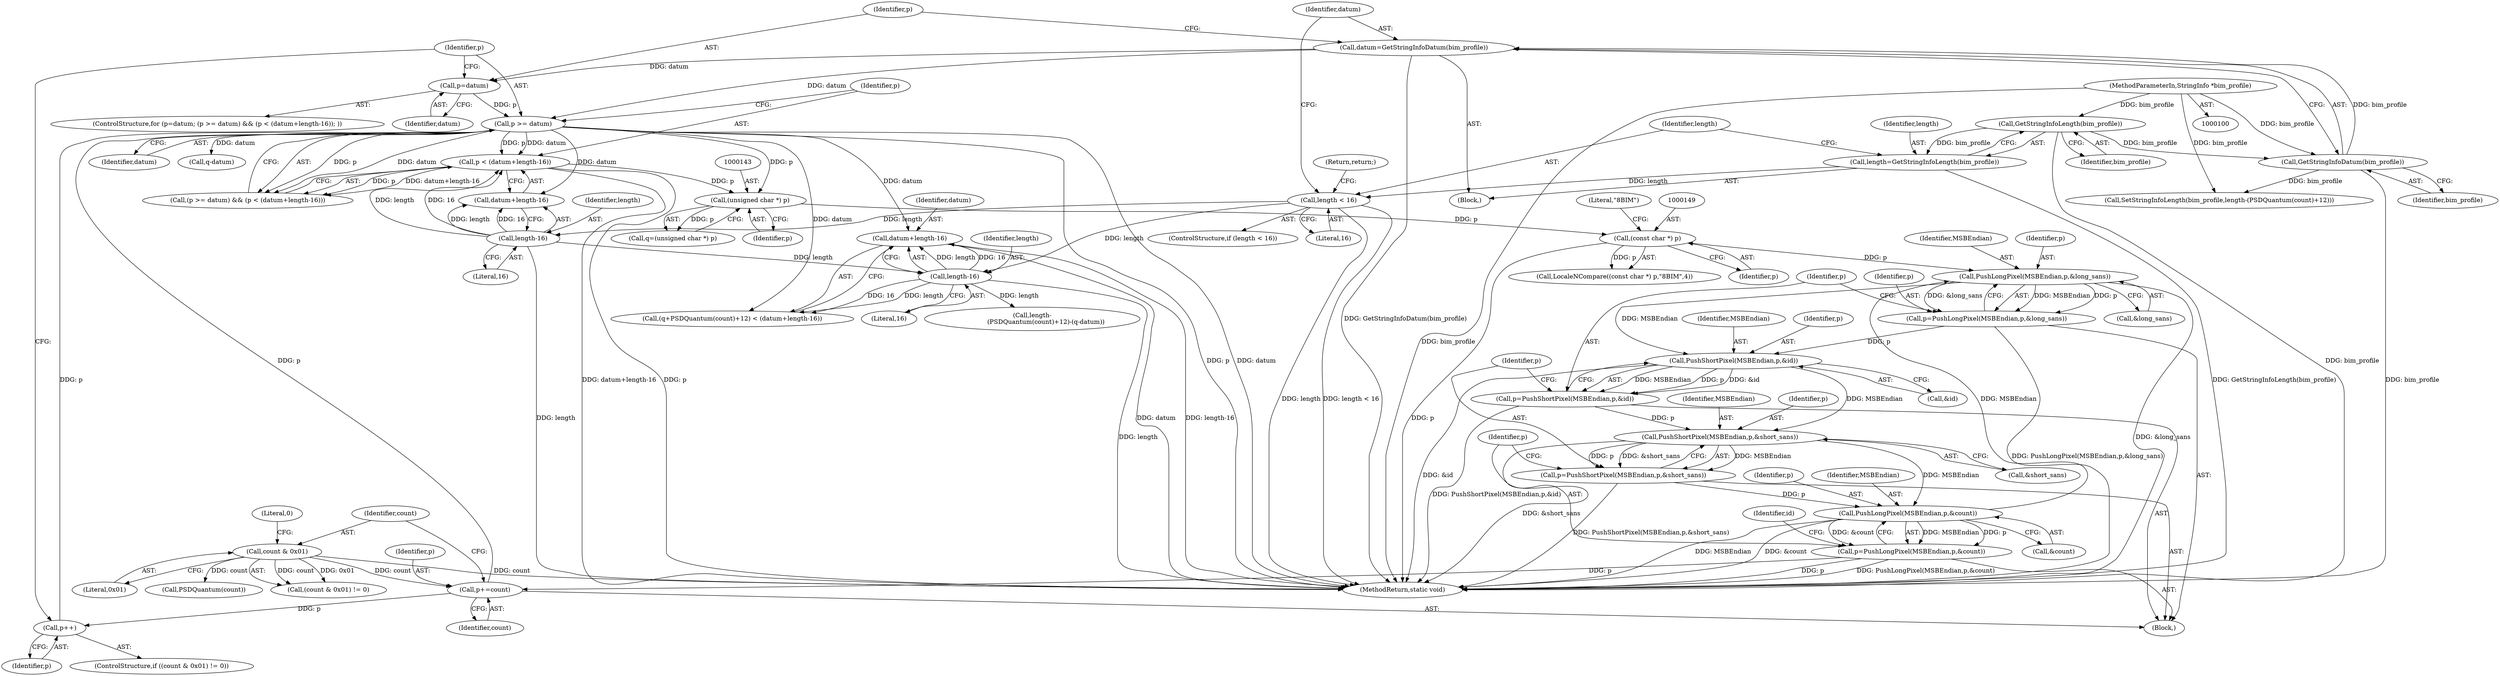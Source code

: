 digraph "0_ImageMagick_53c1dcd34bed85181b901bfce1a2322f85a59472@pointer" {
"1000196" [label="(Call,datum+length-16)"];
"1000128" [label="(Call,p >= datum)"];
"1000124" [label="(Call,p=datum)"];
"1000119" [label="(Call,datum=GetStringInfoDatum(bim_profile))"];
"1000121" [label="(Call,GetStringInfoDatum(bim_profile))"];
"1000112" [label="(Call,GetStringInfoLength(bim_profile))"];
"1000101" [label="(MethodParameterIn,StringInfo *bim_profile)"];
"1000231" [label="(Call,p+=count)"];
"1000236" [label="(Call,count & 0x01)"];
"1000176" [label="(Call,p=PushLongPixel(MSBEndian,p,&count))"];
"1000178" [label="(Call,PushLongPixel(MSBEndian,p,&count))"];
"1000171" [label="(Call,PushShortPixel(MSBEndian,p,&short_sans))"];
"1000164" [label="(Call,PushShortPixel(MSBEndian,p,&id))"];
"1000157" [label="(Call,PushLongPixel(MSBEndian,p,&long_sans))"];
"1000148" [label="(Call,(const char *) p)"];
"1000142" [label="(Call,(unsigned char *) p)"];
"1000131" [label="(Call,p < (datum+length-16))"];
"1000135" [label="(Call,length-16)"];
"1000115" [label="(Call,length < 16)"];
"1000110" [label="(Call,length=GetStringInfoLength(bim_profile))"];
"1000155" [label="(Call,p=PushLongPixel(MSBEndian,p,&long_sans))"];
"1000162" [label="(Call,p=PushShortPixel(MSBEndian,p,&id))"];
"1000169" [label="(Call,p=PushShortPixel(MSBEndian,p,&short_sans))"];
"1000240" [label="(Call,p++)"];
"1000198" [label="(Call,length-16)"];
"1000171" [label="(Call,PushShortPixel(MSBEndian,p,&short_sans))"];
"1000241" [label="(Identifier,p)"];
"1000126" [label="(Identifier,datum)"];
"1000167" [label="(Call,&id)"];
"1000131" [label="(Call,p < (datum+length-16))"];
"1000185" [label="(Identifier,id)"];
"1000236" [label="(Call,count & 0x01)"];
"1000239" [label="(Literal,0)"];
"1000166" [label="(Identifier,p)"];
"1000181" [label="(Call,&count)"];
"1000123" [label="(ControlStructure,for (p=datum; (p >= datum) && (p < (datum+length-16)); ))"];
"1000144" [label="(Identifier,p)"];
"1000159" [label="(Identifier,p)"];
"1000240" [label="(Call,p++)"];
"1000176" [label="(Call,p=PushLongPixel(MSBEndian,p,&count))"];
"1000158" [label="(Identifier,MSBEndian)"];
"1000234" [label="(ControlStructure,if ((count & 0x01) != 0))"];
"1000189" [label="(Call,(q+PSDQuantum(count)+12) < (datum+length-16))"];
"1000233" [label="(Identifier,count)"];
"1000238" [label="(Literal,0x01)"];
"1000138" [label="(Block,)"];
"1000156" [label="(Identifier,p)"];
"1000180" [label="(Identifier,p)"];
"1000200" [label="(Literal,16)"];
"1000122" [label="(Identifier,bim_profile)"];
"1000242" [label="(MethodReturn,static void)"];
"1000119" [label="(Call,datum=GetStringInfoDatum(bim_profile))"];
"1000237" [label="(Identifier,count)"];
"1000125" [label="(Identifier,p)"];
"1000177" [label="(Identifier,p)"];
"1000121" [label="(Call,GetStringInfoDatum(bim_profile))"];
"1000111" [label="(Identifier,length)"];
"1000118" [label="(Return,return;)"];
"1000169" [label="(Call,p=PushShortPixel(MSBEndian,p,&short_sans))"];
"1000178" [label="(Call,PushLongPixel(MSBEndian,p,&count))"];
"1000142" [label="(Call,(unsigned char *) p)"];
"1000150" [label="(Identifier,p)"];
"1000148" [label="(Call,(const char *) p)"];
"1000135" [label="(Call,length-16)"];
"1000112" [label="(Call,GetStringInfoLength(bim_profile))"];
"1000127" [label="(Call,(p >= datum) && (p < (datum+length-16)))"];
"1000199" [label="(Identifier,length)"];
"1000174" [label="(Call,&short_sans)"];
"1000170" [label="(Identifier,p)"];
"1000232" [label="(Identifier,p)"];
"1000110" [label="(Call,length=GetStringInfoLength(bim_profile))"];
"1000163" [label="(Identifier,p)"];
"1000128" [label="(Call,p >= datum)"];
"1000179" [label="(Identifier,MSBEndian)"];
"1000113" [label="(Identifier,bim_profile)"];
"1000173" [label="(Identifier,p)"];
"1000114" [label="(ControlStructure,if (length < 16))"];
"1000193" [label="(Call,PSDQuantum(count))"];
"1000157" [label="(Call,PushLongPixel(MSBEndian,p,&long_sans))"];
"1000129" [label="(Identifier,p)"];
"1000101" [label="(MethodParameterIn,StringInfo *bim_profile)"];
"1000120" [label="(Identifier,datum)"];
"1000231" [label="(Call,p+=count)"];
"1000212" [label="(Call,length-\n              (PSDQuantum(count)+12)-(q-datum))"];
"1000235" [label="(Call,(count & 0x01) != 0)"];
"1000196" [label="(Call,datum+length-16)"];
"1000130" [label="(Identifier,datum)"];
"1000140" [label="(Call,q=(unsigned char *) p)"];
"1000198" [label="(Call,length-16)"];
"1000219" [label="(Call,q-datum)"];
"1000155" [label="(Call,p=PushLongPixel(MSBEndian,p,&long_sans))"];
"1000172" [label="(Identifier,MSBEndian)"];
"1000165" [label="(Identifier,MSBEndian)"];
"1000162" [label="(Call,p=PushShortPixel(MSBEndian,p,&id))"];
"1000197" [label="(Identifier,datum)"];
"1000222" [label="(Call,SetStringInfoLength(bim_profile,length-(PSDQuantum(count)+12)))"];
"1000124" [label="(Call,p=datum)"];
"1000136" [label="(Identifier,length)"];
"1000164" [label="(Call,PushShortPixel(MSBEndian,p,&id))"];
"1000147" [label="(Call,LocaleNCompare((const char *) p,\"8BIM\",4))"];
"1000137" [label="(Literal,16)"];
"1000132" [label="(Identifier,p)"];
"1000115" [label="(Call,length < 16)"];
"1000102" [label="(Block,)"];
"1000116" [label="(Identifier,length)"];
"1000133" [label="(Call,datum+length-16)"];
"1000117" [label="(Literal,16)"];
"1000160" [label="(Call,&long_sans)"];
"1000151" [label="(Literal,\"8BIM\")"];
"1000196" -> "1000189"  [label="AST: "];
"1000196" -> "1000198"  [label="CFG: "];
"1000197" -> "1000196"  [label="AST: "];
"1000198" -> "1000196"  [label="AST: "];
"1000189" -> "1000196"  [label="CFG: "];
"1000196" -> "1000242"  [label="DDG: datum"];
"1000196" -> "1000242"  [label="DDG: length-16"];
"1000128" -> "1000196"  [label="DDG: datum"];
"1000198" -> "1000196"  [label="DDG: length"];
"1000198" -> "1000196"  [label="DDG: 16"];
"1000128" -> "1000127"  [label="AST: "];
"1000128" -> "1000130"  [label="CFG: "];
"1000129" -> "1000128"  [label="AST: "];
"1000130" -> "1000128"  [label="AST: "];
"1000132" -> "1000128"  [label="CFG: "];
"1000127" -> "1000128"  [label="CFG: "];
"1000128" -> "1000242"  [label="DDG: datum"];
"1000128" -> "1000242"  [label="DDG: p"];
"1000128" -> "1000127"  [label="DDG: p"];
"1000128" -> "1000127"  [label="DDG: datum"];
"1000124" -> "1000128"  [label="DDG: p"];
"1000231" -> "1000128"  [label="DDG: p"];
"1000240" -> "1000128"  [label="DDG: p"];
"1000119" -> "1000128"  [label="DDG: datum"];
"1000128" -> "1000131"  [label="DDG: p"];
"1000128" -> "1000131"  [label="DDG: datum"];
"1000128" -> "1000133"  [label="DDG: datum"];
"1000128" -> "1000142"  [label="DDG: p"];
"1000128" -> "1000189"  [label="DDG: datum"];
"1000128" -> "1000219"  [label="DDG: datum"];
"1000124" -> "1000123"  [label="AST: "];
"1000124" -> "1000126"  [label="CFG: "];
"1000125" -> "1000124"  [label="AST: "];
"1000126" -> "1000124"  [label="AST: "];
"1000129" -> "1000124"  [label="CFG: "];
"1000119" -> "1000124"  [label="DDG: datum"];
"1000119" -> "1000102"  [label="AST: "];
"1000119" -> "1000121"  [label="CFG: "];
"1000120" -> "1000119"  [label="AST: "];
"1000121" -> "1000119"  [label="AST: "];
"1000125" -> "1000119"  [label="CFG: "];
"1000119" -> "1000242"  [label="DDG: GetStringInfoDatum(bim_profile)"];
"1000121" -> "1000119"  [label="DDG: bim_profile"];
"1000121" -> "1000122"  [label="CFG: "];
"1000122" -> "1000121"  [label="AST: "];
"1000121" -> "1000242"  [label="DDG: bim_profile"];
"1000112" -> "1000121"  [label="DDG: bim_profile"];
"1000101" -> "1000121"  [label="DDG: bim_profile"];
"1000121" -> "1000222"  [label="DDG: bim_profile"];
"1000112" -> "1000110"  [label="AST: "];
"1000112" -> "1000113"  [label="CFG: "];
"1000113" -> "1000112"  [label="AST: "];
"1000110" -> "1000112"  [label="CFG: "];
"1000112" -> "1000242"  [label="DDG: bim_profile"];
"1000112" -> "1000110"  [label="DDG: bim_profile"];
"1000101" -> "1000112"  [label="DDG: bim_profile"];
"1000101" -> "1000100"  [label="AST: "];
"1000101" -> "1000242"  [label="DDG: bim_profile"];
"1000101" -> "1000222"  [label="DDG: bim_profile"];
"1000231" -> "1000138"  [label="AST: "];
"1000231" -> "1000233"  [label="CFG: "];
"1000232" -> "1000231"  [label="AST: "];
"1000233" -> "1000231"  [label="AST: "];
"1000237" -> "1000231"  [label="CFG: "];
"1000236" -> "1000231"  [label="DDG: count"];
"1000176" -> "1000231"  [label="DDG: p"];
"1000231" -> "1000240"  [label="DDG: p"];
"1000236" -> "1000235"  [label="AST: "];
"1000236" -> "1000238"  [label="CFG: "];
"1000237" -> "1000236"  [label="AST: "];
"1000238" -> "1000236"  [label="AST: "];
"1000239" -> "1000236"  [label="CFG: "];
"1000236" -> "1000242"  [label="DDG: count"];
"1000236" -> "1000193"  [label="DDG: count"];
"1000236" -> "1000235"  [label="DDG: count"];
"1000236" -> "1000235"  [label="DDG: 0x01"];
"1000176" -> "1000138"  [label="AST: "];
"1000176" -> "1000178"  [label="CFG: "];
"1000177" -> "1000176"  [label="AST: "];
"1000178" -> "1000176"  [label="AST: "];
"1000185" -> "1000176"  [label="CFG: "];
"1000176" -> "1000242"  [label="DDG: PushLongPixel(MSBEndian,p,&count)"];
"1000176" -> "1000242"  [label="DDG: p"];
"1000178" -> "1000176"  [label="DDG: MSBEndian"];
"1000178" -> "1000176"  [label="DDG: p"];
"1000178" -> "1000176"  [label="DDG: &count"];
"1000178" -> "1000181"  [label="CFG: "];
"1000179" -> "1000178"  [label="AST: "];
"1000180" -> "1000178"  [label="AST: "];
"1000181" -> "1000178"  [label="AST: "];
"1000178" -> "1000242"  [label="DDG: MSBEndian"];
"1000178" -> "1000242"  [label="DDG: &count"];
"1000178" -> "1000157"  [label="DDG: MSBEndian"];
"1000171" -> "1000178"  [label="DDG: MSBEndian"];
"1000169" -> "1000178"  [label="DDG: p"];
"1000171" -> "1000169"  [label="AST: "];
"1000171" -> "1000174"  [label="CFG: "];
"1000172" -> "1000171"  [label="AST: "];
"1000173" -> "1000171"  [label="AST: "];
"1000174" -> "1000171"  [label="AST: "];
"1000169" -> "1000171"  [label="CFG: "];
"1000171" -> "1000242"  [label="DDG: &short_sans"];
"1000171" -> "1000169"  [label="DDG: MSBEndian"];
"1000171" -> "1000169"  [label="DDG: p"];
"1000171" -> "1000169"  [label="DDG: &short_sans"];
"1000164" -> "1000171"  [label="DDG: MSBEndian"];
"1000162" -> "1000171"  [label="DDG: p"];
"1000164" -> "1000162"  [label="AST: "];
"1000164" -> "1000167"  [label="CFG: "];
"1000165" -> "1000164"  [label="AST: "];
"1000166" -> "1000164"  [label="AST: "];
"1000167" -> "1000164"  [label="AST: "];
"1000162" -> "1000164"  [label="CFG: "];
"1000164" -> "1000242"  [label="DDG: &id"];
"1000164" -> "1000162"  [label="DDG: MSBEndian"];
"1000164" -> "1000162"  [label="DDG: p"];
"1000164" -> "1000162"  [label="DDG: &id"];
"1000157" -> "1000164"  [label="DDG: MSBEndian"];
"1000155" -> "1000164"  [label="DDG: p"];
"1000157" -> "1000155"  [label="AST: "];
"1000157" -> "1000160"  [label="CFG: "];
"1000158" -> "1000157"  [label="AST: "];
"1000159" -> "1000157"  [label="AST: "];
"1000160" -> "1000157"  [label="AST: "];
"1000155" -> "1000157"  [label="CFG: "];
"1000157" -> "1000242"  [label="DDG: &long_sans"];
"1000157" -> "1000155"  [label="DDG: MSBEndian"];
"1000157" -> "1000155"  [label="DDG: p"];
"1000157" -> "1000155"  [label="DDG: &long_sans"];
"1000148" -> "1000157"  [label="DDG: p"];
"1000148" -> "1000147"  [label="AST: "];
"1000148" -> "1000150"  [label="CFG: "];
"1000149" -> "1000148"  [label="AST: "];
"1000150" -> "1000148"  [label="AST: "];
"1000151" -> "1000148"  [label="CFG: "];
"1000148" -> "1000242"  [label="DDG: p"];
"1000148" -> "1000147"  [label="DDG: p"];
"1000142" -> "1000148"  [label="DDG: p"];
"1000142" -> "1000140"  [label="AST: "];
"1000142" -> "1000144"  [label="CFG: "];
"1000143" -> "1000142"  [label="AST: "];
"1000144" -> "1000142"  [label="AST: "];
"1000140" -> "1000142"  [label="CFG: "];
"1000142" -> "1000140"  [label="DDG: p"];
"1000131" -> "1000142"  [label="DDG: p"];
"1000131" -> "1000127"  [label="AST: "];
"1000131" -> "1000133"  [label="CFG: "];
"1000132" -> "1000131"  [label="AST: "];
"1000133" -> "1000131"  [label="AST: "];
"1000127" -> "1000131"  [label="CFG: "];
"1000131" -> "1000242"  [label="DDG: p"];
"1000131" -> "1000242"  [label="DDG: datum+length-16"];
"1000131" -> "1000127"  [label="DDG: p"];
"1000131" -> "1000127"  [label="DDG: datum+length-16"];
"1000135" -> "1000131"  [label="DDG: length"];
"1000135" -> "1000131"  [label="DDG: 16"];
"1000135" -> "1000133"  [label="AST: "];
"1000135" -> "1000137"  [label="CFG: "];
"1000136" -> "1000135"  [label="AST: "];
"1000137" -> "1000135"  [label="AST: "];
"1000133" -> "1000135"  [label="CFG: "];
"1000135" -> "1000242"  [label="DDG: length"];
"1000135" -> "1000133"  [label="DDG: length"];
"1000135" -> "1000133"  [label="DDG: 16"];
"1000115" -> "1000135"  [label="DDG: length"];
"1000135" -> "1000198"  [label="DDG: length"];
"1000115" -> "1000114"  [label="AST: "];
"1000115" -> "1000117"  [label="CFG: "];
"1000116" -> "1000115"  [label="AST: "];
"1000117" -> "1000115"  [label="AST: "];
"1000118" -> "1000115"  [label="CFG: "];
"1000120" -> "1000115"  [label="CFG: "];
"1000115" -> "1000242"  [label="DDG: length < 16"];
"1000115" -> "1000242"  [label="DDG: length"];
"1000110" -> "1000115"  [label="DDG: length"];
"1000115" -> "1000198"  [label="DDG: length"];
"1000110" -> "1000102"  [label="AST: "];
"1000111" -> "1000110"  [label="AST: "];
"1000116" -> "1000110"  [label="CFG: "];
"1000110" -> "1000242"  [label="DDG: GetStringInfoLength(bim_profile)"];
"1000155" -> "1000138"  [label="AST: "];
"1000156" -> "1000155"  [label="AST: "];
"1000163" -> "1000155"  [label="CFG: "];
"1000155" -> "1000242"  [label="DDG: PushLongPixel(MSBEndian,p,&long_sans)"];
"1000162" -> "1000138"  [label="AST: "];
"1000163" -> "1000162"  [label="AST: "];
"1000170" -> "1000162"  [label="CFG: "];
"1000162" -> "1000242"  [label="DDG: PushShortPixel(MSBEndian,p,&id)"];
"1000169" -> "1000138"  [label="AST: "];
"1000170" -> "1000169"  [label="AST: "];
"1000177" -> "1000169"  [label="CFG: "];
"1000169" -> "1000242"  [label="DDG: PushShortPixel(MSBEndian,p,&short_sans)"];
"1000240" -> "1000234"  [label="AST: "];
"1000240" -> "1000241"  [label="CFG: "];
"1000241" -> "1000240"  [label="AST: "];
"1000129" -> "1000240"  [label="CFG: "];
"1000198" -> "1000200"  [label="CFG: "];
"1000199" -> "1000198"  [label="AST: "];
"1000200" -> "1000198"  [label="AST: "];
"1000198" -> "1000242"  [label="DDG: length"];
"1000198" -> "1000189"  [label="DDG: length"];
"1000198" -> "1000189"  [label="DDG: 16"];
"1000198" -> "1000212"  [label="DDG: length"];
}

